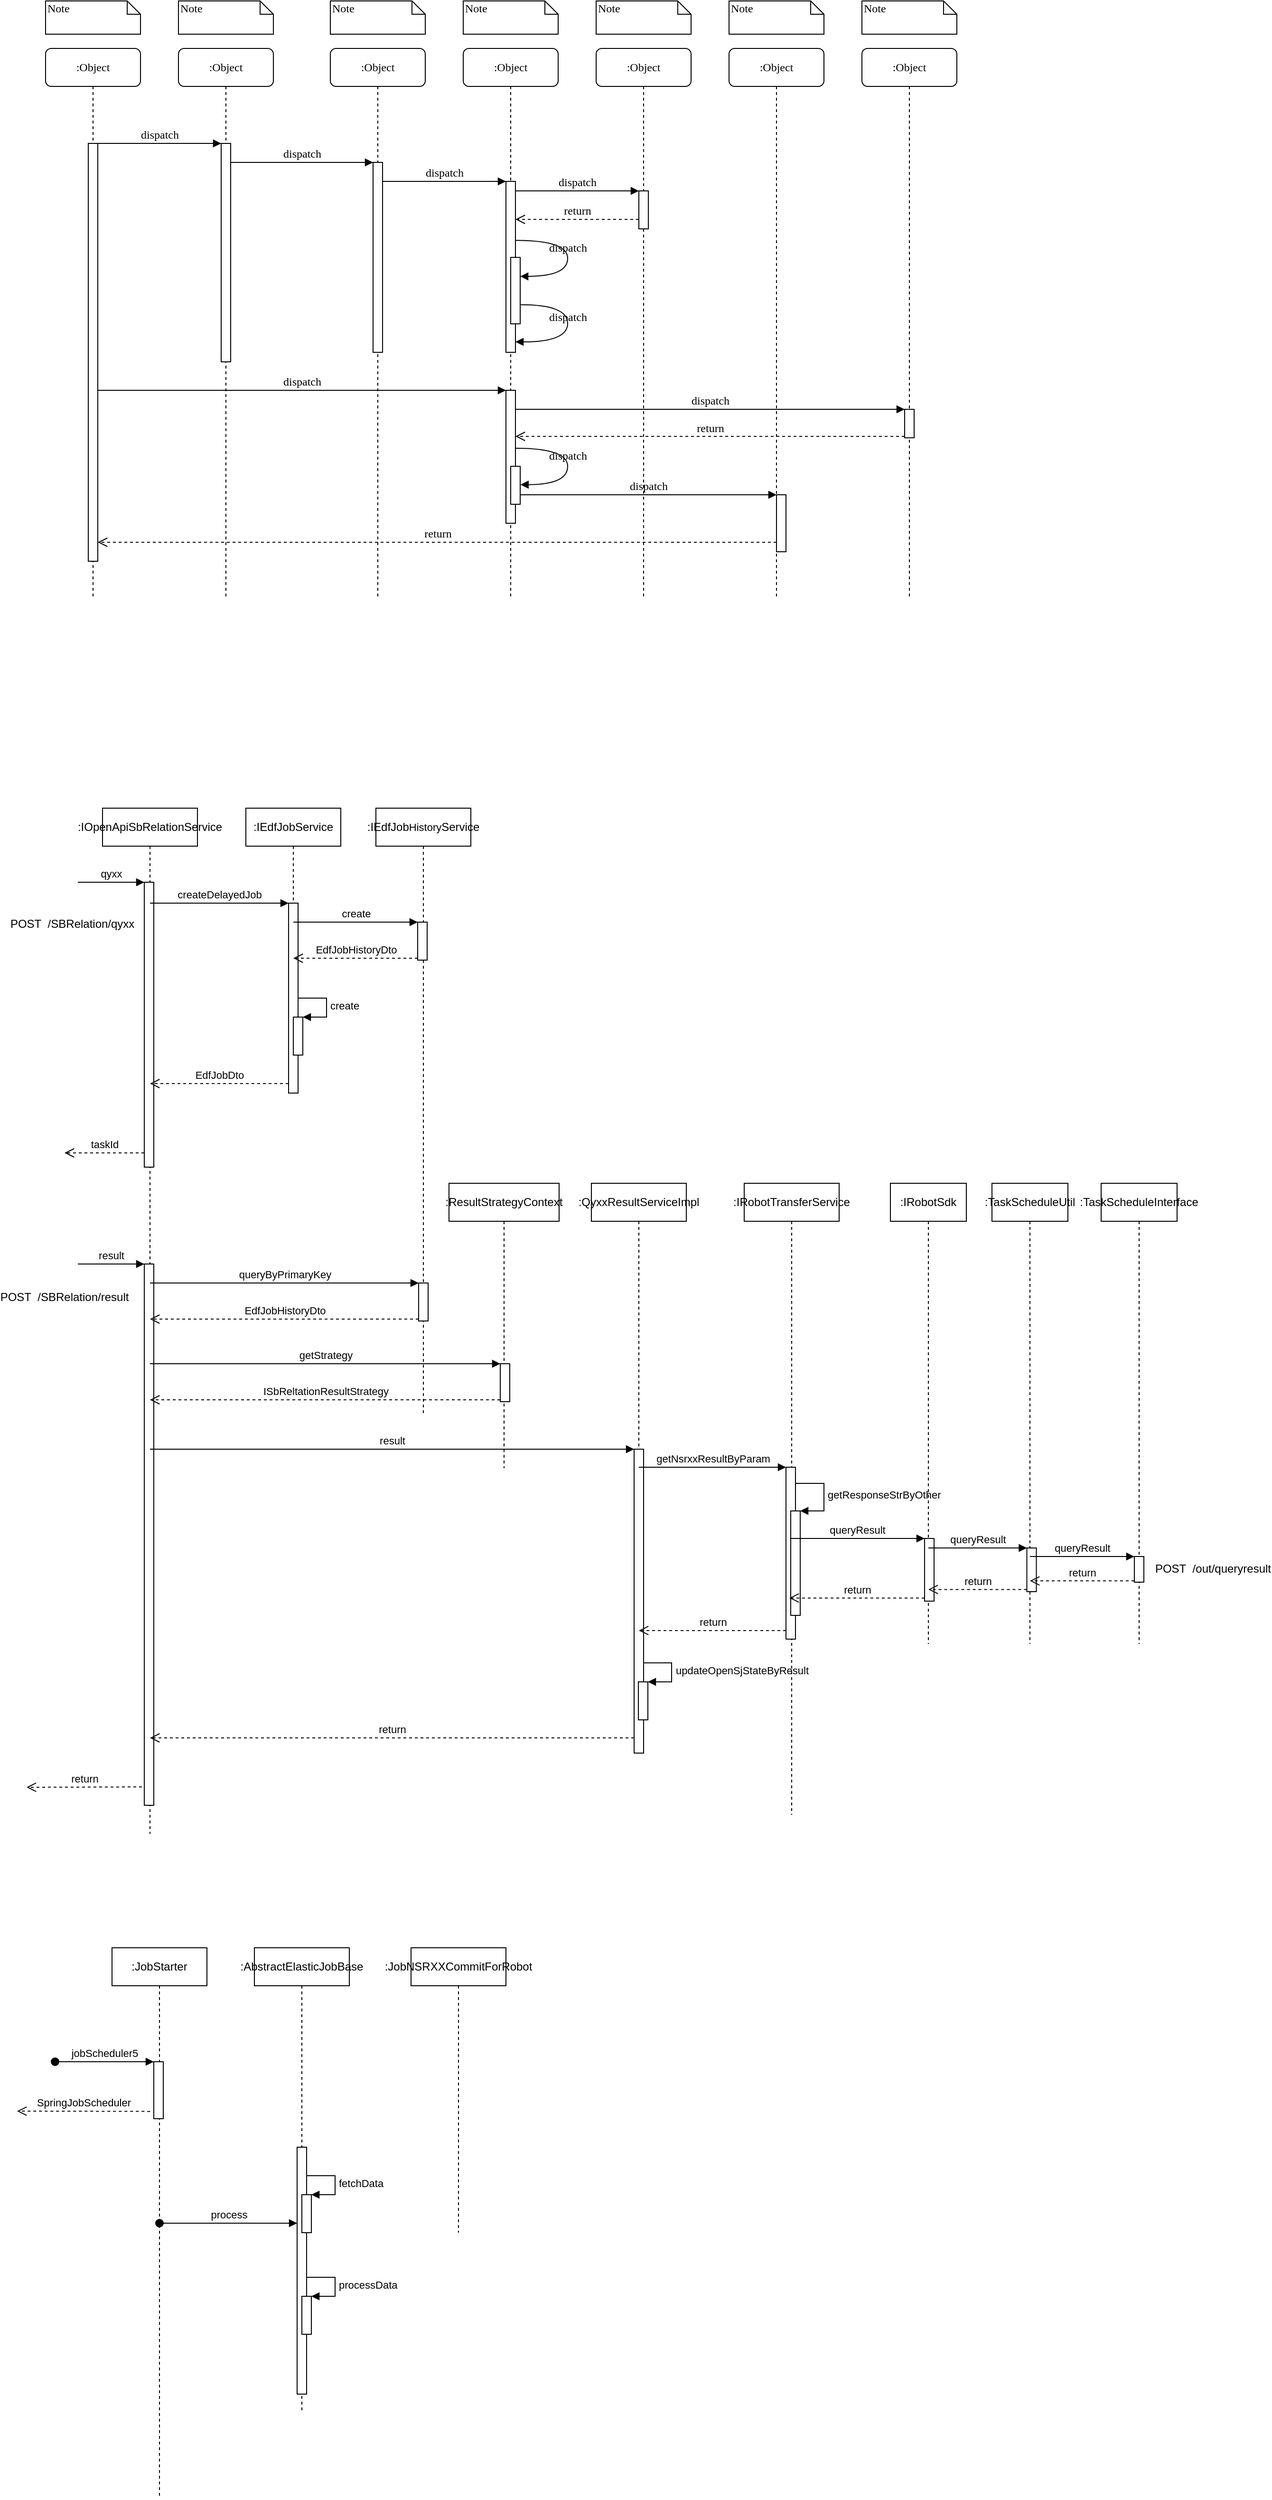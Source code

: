 <mxfile version="17.1.3" type="github">
  <diagram name="Page-1" id="13e1069c-82ec-6db2-03f1-153e76fe0fe0">
    <mxGraphModel dx="847" dy="488" grid="1" gridSize="10" guides="1" tooltips="1" connect="1" arrows="1" fold="1" page="1" pageScale="1" pageWidth="1100" pageHeight="850" background="none" math="0" shadow="0">
      <root>
        <mxCell id="0" />
        <mxCell id="1" parent="0" />
        <mxCell id="7baba1c4bc27f4b0-2" value=":Object" style="shape=umlLifeline;perimeter=lifelinePerimeter;whiteSpace=wrap;html=1;container=1;collapsible=0;recursiveResize=0;outlineConnect=0;rounded=1;shadow=0;comic=0;labelBackgroundColor=none;strokeWidth=1;fontFamily=Verdana;fontSize=12;align=center;" parent="1" vertex="1">
          <mxGeometry x="240" y="80" width="100" height="580" as="geometry" />
        </mxCell>
        <mxCell id="7baba1c4bc27f4b0-10" value="" style="html=1;points=[];perimeter=orthogonalPerimeter;rounded=0;shadow=0;comic=0;labelBackgroundColor=none;strokeWidth=1;fontFamily=Verdana;fontSize=12;align=center;" parent="7baba1c4bc27f4b0-2" vertex="1">
          <mxGeometry x="45" y="100" width="10" height="230" as="geometry" />
        </mxCell>
        <mxCell id="7baba1c4bc27f4b0-3" value=":Object" style="shape=umlLifeline;perimeter=lifelinePerimeter;whiteSpace=wrap;html=1;container=1;collapsible=0;recursiveResize=0;outlineConnect=0;rounded=1;shadow=0;comic=0;labelBackgroundColor=none;strokeWidth=1;fontFamily=Verdana;fontSize=12;align=center;" parent="1" vertex="1">
          <mxGeometry x="400" y="80" width="100" height="580" as="geometry" />
        </mxCell>
        <mxCell id="7baba1c4bc27f4b0-13" value="" style="html=1;points=[];perimeter=orthogonalPerimeter;rounded=0;shadow=0;comic=0;labelBackgroundColor=none;strokeWidth=1;fontFamily=Verdana;fontSize=12;align=center;" parent="7baba1c4bc27f4b0-3" vertex="1">
          <mxGeometry x="45" y="120" width="10" height="200" as="geometry" />
        </mxCell>
        <mxCell id="7baba1c4bc27f4b0-4" value=":Object" style="shape=umlLifeline;perimeter=lifelinePerimeter;whiteSpace=wrap;html=1;container=1;collapsible=0;recursiveResize=0;outlineConnect=0;rounded=1;shadow=0;comic=0;labelBackgroundColor=none;strokeWidth=1;fontFamily=Verdana;fontSize=12;align=center;" parent="1" vertex="1">
          <mxGeometry x="540" y="80" width="100" height="580" as="geometry" />
        </mxCell>
        <mxCell id="7baba1c4bc27f4b0-5" value=":Object" style="shape=umlLifeline;perimeter=lifelinePerimeter;whiteSpace=wrap;html=1;container=1;collapsible=0;recursiveResize=0;outlineConnect=0;rounded=1;shadow=0;comic=0;labelBackgroundColor=none;strokeWidth=1;fontFamily=Verdana;fontSize=12;align=center;" parent="1" vertex="1">
          <mxGeometry x="680" y="80" width="100" height="580" as="geometry" />
        </mxCell>
        <mxCell id="7baba1c4bc27f4b0-6" value=":Object" style="shape=umlLifeline;perimeter=lifelinePerimeter;whiteSpace=wrap;html=1;container=1;collapsible=0;recursiveResize=0;outlineConnect=0;rounded=1;shadow=0;comic=0;labelBackgroundColor=none;strokeWidth=1;fontFamily=Verdana;fontSize=12;align=center;" parent="1" vertex="1">
          <mxGeometry x="820" y="80" width="100" height="580" as="geometry" />
        </mxCell>
        <mxCell id="7baba1c4bc27f4b0-7" value=":Object" style="shape=umlLifeline;perimeter=lifelinePerimeter;whiteSpace=wrap;html=1;container=1;collapsible=0;recursiveResize=0;outlineConnect=0;rounded=1;shadow=0;comic=0;labelBackgroundColor=none;strokeWidth=1;fontFamily=Verdana;fontSize=12;align=center;" parent="1" vertex="1">
          <mxGeometry x="960" y="80" width="100" height="580" as="geometry" />
        </mxCell>
        <mxCell id="7baba1c4bc27f4b0-8" value=":Object" style="shape=umlLifeline;perimeter=lifelinePerimeter;whiteSpace=wrap;html=1;container=1;collapsible=0;recursiveResize=0;outlineConnect=0;rounded=1;shadow=0;comic=0;labelBackgroundColor=none;strokeWidth=1;fontFamily=Verdana;fontSize=12;align=center;" parent="1" vertex="1">
          <mxGeometry x="100" y="80" width="100" height="580" as="geometry" />
        </mxCell>
        <mxCell id="7baba1c4bc27f4b0-9" value="" style="html=1;points=[];perimeter=orthogonalPerimeter;rounded=0;shadow=0;comic=0;labelBackgroundColor=none;strokeWidth=1;fontFamily=Verdana;fontSize=12;align=center;" parent="7baba1c4bc27f4b0-8" vertex="1">
          <mxGeometry x="45" y="100" width="10" height="440" as="geometry" />
        </mxCell>
        <mxCell id="7baba1c4bc27f4b0-16" value="" style="html=1;points=[];perimeter=orthogonalPerimeter;rounded=0;shadow=0;comic=0;labelBackgroundColor=none;strokeWidth=1;fontFamily=Verdana;fontSize=12;align=center;" parent="1" vertex="1">
          <mxGeometry x="585" y="220" width="10" height="180" as="geometry" />
        </mxCell>
        <mxCell id="7baba1c4bc27f4b0-17" value="dispatch" style="html=1;verticalAlign=bottom;endArrow=block;labelBackgroundColor=none;fontFamily=Verdana;fontSize=12;edgeStyle=elbowEdgeStyle;elbow=vertical;" parent="1" source="7baba1c4bc27f4b0-13" target="7baba1c4bc27f4b0-16" edge="1">
          <mxGeometry relative="1" as="geometry">
            <mxPoint x="510" y="220" as="sourcePoint" />
            <Array as="points">
              <mxPoint x="460" y="220" />
            </Array>
          </mxGeometry>
        </mxCell>
        <mxCell id="7baba1c4bc27f4b0-19" value="" style="html=1;points=[];perimeter=orthogonalPerimeter;rounded=0;shadow=0;comic=0;labelBackgroundColor=none;strokeWidth=1;fontFamily=Verdana;fontSize=12;align=center;" parent="1" vertex="1">
          <mxGeometry x="725" y="230" width="10" height="40" as="geometry" />
        </mxCell>
        <mxCell id="7baba1c4bc27f4b0-20" value="dispatch" style="html=1;verticalAlign=bottom;endArrow=block;entryX=0;entryY=0;labelBackgroundColor=none;fontFamily=Verdana;fontSize=12;edgeStyle=elbowEdgeStyle;elbow=vertical;" parent="1" source="7baba1c4bc27f4b0-16" target="7baba1c4bc27f4b0-19" edge="1">
          <mxGeometry relative="1" as="geometry">
            <mxPoint x="650" y="230" as="sourcePoint" />
          </mxGeometry>
        </mxCell>
        <mxCell id="7baba1c4bc27f4b0-21" value="return" style="html=1;verticalAlign=bottom;endArrow=open;dashed=1;endSize=8;labelBackgroundColor=none;fontFamily=Verdana;fontSize=12;edgeStyle=elbowEdgeStyle;elbow=vertical;" parent="1" source="7baba1c4bc27f4b0-19" target="7baba1c4bc27f4b0-16" edge="1">
          <mxGeometry relative="1" as="geometry">
            <mxPoint x="650" y="306" as="targetPoint" />
            <Array as="points">
              <mxPoint x="670" y="260" />
              <mxPoint x="700" y="260" />
            </Array>
          </mxGeometry>
        </mxCell>
        <mxCell id="7baba1c4bc27f4b0-22" value="" style="html=1;points=[];perimeter=orthogonalPerimeter;rounded=0;shadow=0;comic=0;labelBackgroundColor=none;strokeWidth=1;fontFamily=Verdana;fontSize=12;align=center;" parent="1" vertex="1">
          <mxGeometry x="585" y="440" width="10" height="140" as="geometry" />
        </mxCell>
        <mxCell id="7baba1c4bc27f4b0-23" value="dispatch" style="html=1;verticalAlign=bottom;endArrow=block;entryX=0;entryY=0;labelBackgroundColor=none;fontFamily=Verdana;fontSize=12;" parent="1" source="7baba1c4bc27f4b0-9" target="7baba1c4bc27f4b0-22" edge="1">
          <mxGeometry relative="1" as="geometry">
            <mxPoint x="510" y="420" as="sourcePoint" />
          </mxGeometry>
        </mxCell>
        <mxCell id="7baba1c4bc27f4b0-25" value="" style="html=1;points=[];perimeter=orthogonalPerimeter;rounded=0;shadow=0;comic=0;labelBackgroundColor=none;strokeColor=#000000;strokeWidth=1;fillColor=#FFFFFF;fontFamily=Verdana;fontSize=12;fontColor=#000000;align=center;" parent="1" vertex="1">
          <mxGeometry x="1005" y="460" width="10" height="30" as="geometry" />
        </mxCell>
        <mxCell id="7baba1c4bc27f4b0-26" value="dispatch" style="html=1;verticalAlign=bottom;endArrow=block;entryX=0;entryY=0;labelBackgroundColor=none;fontFamily=Verdana;fontSize=12;" parent="1" source="7baba1c4bc27f4b0-22" target="7baba1c4bc27f4b0-25" edge="1">
          <mxGeometry relative="1" as="geometry">
            <mxPoint x="930" y="340" as="sourcePoint" />
          </mxGeometry>
        </mxCell>
        <mxCell id="7baba1c4bc27f4b0-27" value="return" style="html=1;verticalAlign=bottom;endArrow=open;dashed=1;endSize=8;exitX=0;exitY=0.95;labelBackgroundColor=none;fontFamily=Verdana;fontSize=12;" parent="1" source="7baba1c4bc27f4b0-25" target="7baba1c4bc27f4b0-22" edge="1">
          <mxGeometry relative="1" as="geometry">
            <mxPoint x="930" y="416" as="targetPoint" />
          </mxGeometry>
        </mxCell>
        <mxCell id="7baba1c4bc27f4b0-28" value="" style="html=1;points=[];perimeter=orthogonalPerimeter;rounded=0;shadow=0;comic=0;labelBackgroundColor=none;strokeWidth=1;fontFamily=Verdana;fontSize=12;align=center;" parent="1" vertex="1">
          <mxGeometry x="870" y="550" width="10" height="60" as="geometry" />
        </mxCell>
        <mxCell id="7baba1c4bc27f4b0-29" value="dispatch" style="html=1;verticalAlign=bottom;endArrow=block;entryX=0;entryY=0;labelBackgroundColor=none;fontFamily=Verdana;fontSize=12;edgeStyle=elbowEdgeStyle;elbow=vertical;" parent="1" source="7baba1c4bc27f4b0-37" target="7baba1c4bc27f4b0-28" edge="1">
          <mxGeometry relative="1" as="geometry">
            <mxPoint x="800" y="550" as="sourcePoint" />
          </mxGeometry>
        </mxCell>
        <mxCell id="7baba1c4bc27f4b0-30" value="return" style="html=1;verticalAlign=bottom;endArrow=open;dashed=1;endSize=8;labelBackgroundColor=none;fontFamily=Verdana;fontSize=12;edgeStyle=elbowEdgeStyle;elbow=vertical;" parent="1" source="7baba1c4bc27f4b0-28" target="7baba1c4bc27f4b0-9" edge="1">
          <mxGeometry relative="1" as="geometry">
            <mxPoint x="800" y="626" as="targetPoint" />
            <Array as="points">
              <mxPoint x="570" y="600" />
            </Array>
          </mxGeometry>
        </mxCell>
        <mxCell id="7baba1c4bc27f4b0-11" value="dispatch" style="html=1;verticalAlign=bottom;endArrow=block;entryX=0;entryY=0;labelBackgroundColor=none;fontFamily=Verdana;fontSize=12;edgeStyle=elbowEdgeStyle;elbow=vertical;" parent="1" source="7baba1c4bc27f4b0-9" target="7baba1c4bc27f4b0-10" edge="1">
          <mxGeometry relative="1" as="geometry">
            <mxPoint x="220" y="190" as="sourcePoint" />
          </mxGeometry>
        </mxCell>
        <mxCell id="7baba1c4bc27f4b0-14" value="dispatch" style="html=1;verticalAlign=bottom;endArrow=block;entryX=0;entryY=0;labelBackgroundColor=none;fontFamily=Verdana;fontSize=12;edgeStyle=elbowEdgeStyle;elbow=vertical;" parent="1" source="7baba1c4bc27f4b0-10" target="7baba1c4bc27f4b0-13" edge="1">
          <mxGeometry relative="1" as="geometry">
            <mxPoint x="370" y="200" as="sourcePoint" />
          </mxGeometry>
        </mxCell>
        <mxCell id="7baba1c4bc27f4b0-34" value="" style="html=1;points=[];perimeter=orthogonalPerimeter;rounded=0;shadow=0;comic=0;labelBackgroundColor=none;strokeWidth=1;fontFamily=Verdana;fontSize=12;align=center;" parent="1" vertex="1">
          <mxGeometry x="590" y="300" width="10" height="70" as="geometry" />
        </mxCell>
        <mxCell id="7baba1c4bc27f4b0-35" value="dispatch" style="html=1;verticalAlign=bottom;endArrow=block;labelBackgroundColor=none;fontFamily=Verdana;fontSize=12;elbow=vertical;edgeStyle=orthogonalEdgeStyle;curved=1;entryX=1;entryY=0.286;entryPerimeter=0;exitX=1.038;exitY=0.345;exitPerimeter=0;" parent="1" source="7baba1c4bc27f4b0-16" target="7baba1c4bc27f4b0-34" edge="1">
          <mxGeometry relative="1" as="geometry">
            <mxPoint x="465" y="230" as="sourcePoint" />
            <mxPoint x="595" y="230" as="targetPoint" />
            <Array as="points">
              <mxPoint x="650" y="282" />
              <mxPoint x="650" y="320" />
            </Array>
          </mxGeometry>
        </mxCell>
        <mxCell id="7baba1c4bc27f4b0-36" value="dispatch" style="html=1;verticalAlign=bottom;endArrow=block;labelBackgroundColor=none;fontFamily=Verdana;fontSize=12;elbow=vertical;edgeStyle=orthogonalEdgeStyle;curved=1;exitX=1.066;exitY=0.713;exitPerimeter=0;" parent="1" source="7baba1c4bc27f4b0-34" edge="1">
          <mxGeometry relative="1" as="geometry">
            <mxPoint x="610.333" y="350" as="sourcePoint" />
            <mxPoint x="595" y="389" as="targetPoint" />
            <Array as="points">
              <mxPoint x="650" y="350" />
              <mxPoint x="650" y="389" />
            </Array>
          </mxGeometry>
        </mxCell>
        <mxCell id="7baba1c4bc27f4b0-37" value="" style="html=1;points=[];perimeter=orthogonalPerimeter;rounded=0;shadow=0;comic=0;labelBackgroundColor=none;strokeWidth=1;fontFamily=Verdana;fontSize=12;align=center;" parent="1" vertex="1">
          <mxGeometry x="590" y="520" width="10" height="40" as="geometry" />
        </mxCell>
        <mxCell id="7baba1c4bc27f4b0-39" value="dispatch" style="html=1;verticalAlign=bottom;endArrow=block;labelBackgroundColor=none;fontFamily=Verdana;fontSize=12;elbow=vertical;edgeStyle=orthogonalEdgeStyle;curved=1;entryX=1;entryY=0.286;entryPerimeter=0;exitX=1.038;exitY=0.345;exitPerimeter=0;" parent="1" edge="1">
          <mxGeometry relative="1" as="geometry">
            <mxPoint x="595.333" y="501" as="sourcePoint" />
            <mxPoint x="600.333" y="539.333" as="targetPoint" />
            <Array as="points">
              <mxPoint x="650" y="501" />
              <mxPoint x="650" y="539" />
            </Array>
          </mxGeometry>
        </mxCell>
        <mxCell id="7baba1c4bc27f4b0-40" value="Note" style="shape=note;whiteSpace=wrap;html=1;size=14;verticalAlign=top;align=left;spacingTop=-6;rounded=0;shadow=0;comic=0;labelBackgroundColor=none;strokeWidth=1;fontFamily=Verdana;fontSize=12" parent="1" vertex="1">
          <mxGeometry x="100" y="30" width="100" height="35" as="geometry" />
        </mxCell>
        <mxCell id="7baba1c4bc27f4b0-41" value="Note" style="shape=note;whiteSpace=wrap;html=1;size=14;verticalAlign=top;align=left;spacingTop=-6;rounded=0;shadow=0;comic=0;labelBackgroundColor=none;strokeWidth=1;fontFamily=Verdana;fontSize=12" parent="1" vertex="1">
          <mxGeometry x="240" y="30" width="100" height="35" as="geometry" />
        </mxCell>
        <mxCell id="7baba1c4bc27f4b0-42" value="Note" style="shape=note;whiteSpace=wrap;html=1;size=14;verticalAlign=top;align=left;spacingTop=-6;rounded=0;shadow=0;comic=0;labelBackgroundColor=none;strokeWidth=1;fontFamily=Verdana;fontSize=12" parent="1" vertex="1">
          <mxGeometry x="400" y="30" width="100" height="35" as="geometry" />
        </mxCell>
        <mxCell id="7baba1c4bc27f4b0-43" value="Note" style="shape=note;whiteSpace=wrap;html=1;size=14;verticalAlign=top;align=left;spacingTop=-6;rounded=0;shadow=0;comic=0;labelBackgroundColor=none;strokeWidth=1;fontFamily=Verdana;fontSize=12" parent="1" vertex="1">
          <mxGeometry x="540" y="30" width="100" height="35" as="geometry" />
        </mxCell>
        <mxCell id="7baba1c4bc27f4b0-44" value="Note" style="shape=note;whiteSpace=wrap;html=1;size=14;verticalAlign=top;align=left;spacingTop=-6;rounded=0;shadow=0;comic=0;labelBackgroundColor=none;strokeWidth=1;fontFamily=Verdana;fontSize=12" parent="1" vertex="1">
          <mxGeometry x="680" y="30" width="100" height="35" as="geometry" />
        </mxCell>
        <mxCell id="7baba1c4bc27f4b0-45" value="Note" style="shape=note;whiteSpace=wrap;html=1;size=14;verticalAlign=top;align=left;spacingTop=-6;rounded=0;shadow=0;comic=0;labelBackgroundColor=none;strokeWidth=1;fontFamily=Verdana;fontSize=12" parent="1" vertex="1">
          <mxGeometry x="820" y="30" width="100" height="35" as="geometry" />
        </mxCell>
        <mxCell id="7baba1c4bc27f4b0-46" value="Note" style="shape=note;whiteSpace=wrap;html=1;size=14;verticalAlign=top;align=left;spacingTop=-6;rounded=0;shadow=0;comic=0;labelBackgroundColor=none;strokeWidth=1;fontFamily=Verdana;fontSize=12" parent="1" vertex="1">
          <mxGeometry x="960" y="30" width="100" height="35" as="geometry" />
        </mxCell>
        <mxCell id="DIR0Ms290Oy7EGT7Wssu-2" value=":IOpenApiSbRelationService" style="shape=umlLifeline;perimeter=lifelinePerimeter;whiteSpace=wrap;html=1;container=1;collapsible=0;recursiveResize=0;outlineConnect=0;" vertex="1" parent="1">
          <mxGeometry x="160" y="880" width="100" height="1080" as="geometry" />
        </mxCell>
        <mxCell id="DIR0Ms290Oy7EGT7Wssu-3" value="" style="html=1;points=[];perimeter=orthogonalPerimeter;" vertex="1" parent="DIR0Ms290Oy7EGT7Wssu-2">
          <mxGeometry x="44" y="78" width="10" height="300" as="geometry" />
        </mxCell>
        <mxCell id="DIR0Ms290Oy7EGT7Wssu-4" value="qyxx" style="html=1;verticalAlign=bottom;endArrow=block;entryX=0;entryY=0;rounded=0;" edge="1" target="DIR0Ms290Oy7EGT7Wssu-3" parent="DIR0Ms290Oy7EGT7Wssu-2">
          <mxGeometry relative="1" as="geometry">
            <mxPoint x="-26" y="78" as="sourcePoint" />
          </mxGeometry>
        </mxCell>
        <mxCell id="DIR0Ms290Oy7EGT7Wssu-5" value="taskId" style="html=1;verticalAlign=bottom;endArrow=open;dashed=1;endSize=8;exitX=0;exitY=0.95;rounded=0;" edge="1" source="DIR0Ms290Oy7EGT7Wssu-3" parent="DIR0Ms290Oy7EGT7Wssu-2">
          <mxGeometry relative="1" as="geometry">
            <mxPoint x="-40" y="363" as="targetPoint" />
          </mxGeometry>
        </mxCell>
        <mxCell id="DIR0Ms290Oy7EGT7Wssu-22" value="" style="html=1;points=[];perimeter=orthogonalPerimeter;" vertex="1" parent="DIR0Ms290Oy7EGT7Wssu-2">
          <mxGeometry x="44" y="480" width="10" height="570" as="geometry" />
        </mxCell>
        <mxCell id="DIR0Ms290Oy7EGT7Wssu-23" value="result" style="html=1;verticalAlign=bottom;endArrow=block;entryX=0;entryY=0;rounded=0;" edge="1" target="DIR0Ms290Oy7EGT7Wssu-22" parent="DIR0Ms290Oy7EGT7Wssu-2">
          <mxGeometry relative="1" as="geometry">
            <mxPoint x="-26" y="480" as="sourcePoint" />
          </mxGeometry>
        </mxCell>
        <mxCell id="DIR0Ms290Oy7EGT7Wssu-24" value="return" style="html=1;verticalAlign=bottom;endArrow=open;dashed=1;endSize=8;exitX=-0.253;exitY=0.966;rounded=0;exitDx=0;exitDy=0;exitPerimeter=0;" edge="1" source="DIR0Ms290Oy7EGT7Wssu-22" parent="DIR0Ms290Oy7EGT7Wssu-2">
          <mxGeometry relative="1" as="geometry">
            <mxPoint x="-80" y="1031" as="targetPoint" />
            <mxPoint x="44" y="557.0" as="sourcePoint" />
          </mxGeometry>
        </mxCell>
        <mxCell id="DIR0Ms290Oy7EGT7Wssu-6" value=":IEdfJobService" style="shape=umlLifeline;perimeter=lifelinePerimeter;whiteSpace=wrap;html=1;container=1;collapsible=0;recursiveResize=0;outlineConnect=0;" vertex="1" parent="1">
          <mxGeometry x="311" y="880" width="100" height="300" as="geometry" />
        </mxCell>
        <mxCell id="DIR0Ms290Oy7EGT7Wssu-7" value="" style="html=1;points=[];perimeter=orthogonalPerimeter;" vertex="1" parent="DIR0Ms290Oy7EGT7Wssu-6">
          <mxGeometry x="45" y="100" width="10" height="200" as="geometry" />
        </mxCell>
        <mxCell id="DIR0Ms290Oy7EGT7Wssu-19" value="" style="html=1;points=[];perimeter=orthogonalPerimeter;" vertex="1" parent="DIR0Ms290Oy7EGT7Wssu-6">
          <mxGeometry x="50" y="220" width="10" height="40" as="geometry" />
        </mxCell>
        <mxCell id="DIR0Ms290Oy7EGT7Wssu-20" value="&lt;span style=&quot;text-align: center&quot;&gt;create&lt;/span&gt;" style="edgeStyle=orthogonalEdgeStyle;html=1;align=left;spacingLeft=2;endArrow=block;rounded=0;entryX=1;entryY=0;" edge="1" target="DIR0Ms290Oy7EGT7Wssu-19" parent="DIR0Ms290Oy7EGT7Wssu-6">
          <mxGeometry relative="1" as="geometry">
            <mxPoint x="55" y="200" as="sourcePoint" />
            <Array as="points">
              <mxPoint x="85" y="200" />
            </Array>
          </mxGeometry>
        </mxCell>
        <mxCell id="DIR0Ms290Oy7EGT7Wssu-8" value="createDelayedJob" style="html=1;verticalAlign=bottom;endArrow=block;entryX=0;entryY=0;rounded=0;" edge="1" target="DIR0Ms290Oy7EGT7Wssu-7" parent="1" source="DIR0Ms290Oy7EGT7Wssu-2">
          <mxGeometry relative="1" as="geometry">
            <mxPoint x="260" y="980" as="sourcePoint" />
          </mxGeometry>
        </mxCell>
        <mxCell id="DIR0Ms290Oy7EGT7Wssu-9" value="EdfJobDto" style="html=1;verticalAlign=bottom;endArrow=open;dashed=1;endSize=8;exitX=0;exitY=0.95;rounded=0;" edge="1" source="DIR0Ms290Oy7EGT7Wssu-7" parent="1" target="DIR0Ms290Oy7EGT7Wssu-2">
          <mxGeometry relative="1" as="geometry">
            <mxPoint x="355" y="1056" as="targetPoint" />
          </mxGeometry>
        </mxCell>
        <mxCell id="DIR0Ms290Oy7EGT7Wssu-10" value=":IEdfJob&lt;span style=&quot;font-size: 11px ; background-color: rgb(255 , 255 , 255)&quot;&gt;History&lt;/span&gt;Service" style="shape=umlLifeline;perimeter=lifelinePerimeter;whiteSpace=wrap;html=1;container=1;collapsible=0;recursiveResize=0;outlineConnect=0;" vertex="1" parent="1">
          <mxGeometry x="448" y="880" width="100" height="640" as="geometry" />
        </mxCell>
        <mxCell id="DIR0Ms290Oy7EGT7Wssu-14" value="" style="html=1;points=[];perimeter=orthogonalPerimeter;" vertex="1" parent="DIR0Ms290Oy7EGT7Wssu-10">
          <mxGeometry x="44" y="120" width="10" height="40" as="geometry" />
        </mxCell>
        <mxCell id="DIR0Ms290Oy7EGT7Wssu-25" value="" style="html=1;points=[];perimeter=orthogonalPerimeter;" vertex="1" parent="DIR0Ms290Oy7EGT7Wssu-10">
          <mxGeometry x="45" y="500" width="10" height="40" as="geometry" />
        </mxCell>
        <mxCell id="DIR0Ms290Oy7EGT7Wssu-15" value="create" style="html=1;verticalAlign=bottom;endArrow=block;entryX=0;entryY=0;rounded=0;" edge="1" target="DIR0Ms290Oy7EGT7Wssu-14" parent="1" source="DIR0Ms290Oy7EGT7Wssu-6">
          <mxGeometry relative="1" as="geometry">
            <mxPoint x="479" y="1000" as="sourcePoint" />
          </mxGeometry>
        </mxCell>
        <mxCell id="DIR0Ms290Oy7EGT7Wssu-16" value="EdfJobHistoryDto" style="html=1;verticalAlign=bottom;endArrow=open;dashed=1;endSize=8;exitX=0;exitY=0.95;rounded=0;" edge="1" source="DIR0Ms290Oy7EGT7Wssu-14" parent="1" target="DIR0Ms290Oy7EGT7Wssu-6">
          <mxGeometry relative="1" as="geometry">
            <mxPoint x="479" y="1076" as="targetPoint" />
          </mxGeometry>
        </mxCell>
        <mxCell id="DIR0Ms290Oy7EGT7Wssu-21" value="POST&amp;nbsp;&amp;nbsp;/SBRelation/qyxx&amp;nbsp;" style="text;html=1;strokeColor=none;fillColor=none;align=center;verticalAlign=middle;whiteSpace=wrap;rounded=0;" vertex="1" parent="1">
          <mxGeometry x="100" y="987" width="60" height="30" as="geometry" />
        </mxCell>
        <mxCell id="DIR0Ms290Oy7EGT7Wssu-26" value="queryByPrimaryKey" style="html=1;verticalAlign=bottom;endArrow=block;entryX=0;entryY=0;rounded=0;" edge="1" target="DIR0Ms290Oy7EGT7Wssu-25" parent="1" source="DIR0Ms290Oy7EGT7Wssu-2">
          <mxGeometry relative="1" as="geometry">
            <mxPoint x="527" y="1380" as="sourcePoint" />
          </mxGeometry>
        </mxCell>
        <mxCell id="DIR0Ms290Oy7EGT7Wssu-27" value="EdfJobHistoryDto" style="html=1;verticalAlign=bottom;endArrow=open;dashed=1;endSize=8;exitX=0;exitY=0.95;rounded=0;" edge="1" source="DIR0Ms290Oy7EGT7Wssu-25" parent="1" target="DIR0Ms290Oy7EGT7Wssu-2">
          <mxGeometry relative="1" as="geometry">
            <mxPoint x="527" y="1456" as="targetPoint" />
          </mxGeometry>
        </mxCell>
        <mxCell id="DIR0Ms290Oy7EGT7Wssu-28" value=":ResultStrategyContext" style="shape=umlLifeline;perimeter=lifelinePerimeter;whiteSpace=wrap;html=1;container=1;collapsible=0;recursiveResize=0;outlineConnect=0;" vertex="1" parent="1">
          <mxGeometry x="525" y="1275" width="116" height="300" as="geometry" />
        </mxCell>
        <mxCell id="DIR0Ms290Oy7EGT7Wssu-29" value="" style="html=1;points=[];perimeter=orthogonalPerimeter;" vertex="1" parent="DIR0Ms290Oy7EGT7Wssu-28">
          <mxGeometry x="54" y="190" width="10" height="40" as="geometry" />
        </mxCell>
        <mxCell id="DIR0Ms290Oy7EGT7Wssu-30" value="getStrategy" style="html=1;verticalAlign=bottom;endArrow=block;entryX=0;entryY=0;rounded=0;" edge="1" target="DIR0Ms290Oy7EGT7Wssu-29" parent="1" source="DIR0Ms290Oy7EGT7Wssu-2">
          <mxGeometry relative="1" as="geometry">
            <mxPoint x="690" y="1450" as="sourcePoint" />
          </mxGeometry>
        </mxCell>
        <mxCell id="DIR0Ms290Oy7EGT7Wssu-31" value="ISbReltationResultStrategy" style="html=1;verticalAlign=bottom;endArrow=open;dashed=1;endSize=8;exitX=0;exitY=0.95;rounded=0;" edge="1" source="DIR0Ms290Oy7EGT7Wssu-29" parent="1" target="DIR0Ms290Oy7EGT7Wssu-2">
          <mxGeometry relative="1" as="geometry">
            <mxPoint x="690" y="1526" as="targetPoint" />
          </mxGeometry>
        </mxCell>
        <mxCell id="DIR0Ms290Oy7EGT7Wssu-32" value=":QyxxResultServiceImpl" style="shape=umlLifeline;perimeter=lifelinePerimeter;whiteSpace=wrap;html=1;container=1;collapsible=0;recursiveResize=0;outlineConnect=0;" vertex="1" parent="1">
          <mxGeometry x="675" y="1275" width="100" height="600" as="geometry" />
        </mxCell>
        <mxCell id="DIR0Ms290Oy7EGT7Wssu-34" value="" style="html=1;points=[];perimeter=orthogonalPerimeter;" vertex="1" parent="DIR0Ms290Oy7EGT7Wssu-32">
          <mxGeometry x="45" y="280" width="10" height="320" as="geometry" />
        </mxCell>
        <mxCell id="DIR0Ms290Oy7EGT7Wssu-62" value="" style="html=1;points=[];perimeter=orthogonalPerimeter;" vertex="1" parent="DIR0Ms290Oy7EGT7Wssu-32">
          <mxGeometry x="49.5" y="525" width="10" height="40" as="geometry" />
        </mxCell>
        <mxCell id="DIR0Ms290Oy7EGT7Wssu-63" value="updateOpenSjStateByResult" style="edgeStyle=orthogonalEdgeStyle;html=1;align=left;spacingLeft=2;endArrow=block;rounded=0;entryX=1;entryY=0;" edge="1" target="DIR0Ms290Oy7EGT7Wssu-62" parent="DIR0Ms290Oy7EGT7Wssu-32">
          <mxGeometry relative="1" as="geometry">
            <mxPoint x="54.5" y="505" as="sourcePoint" />
            <Array as="points">
              <mxPoint x="84.5" y="505" />
            </Array>
          </mxGeometry>
        </mxCell>
        <mxCell id="DIR0Ms290Oy7EGT7Wssu-35" value="result" style="html=1;verticalAlign=bottom;endArrow=block;entryX=0;entryY=0;rounded=0;" edge="1" target="DIR0Ms290Oy7EGT7Wssu-34" parent="1" source="DIR0Ms290Oy7EGT7Wssu-2">
          <mxGeometry relative="1" as="geometry">
            <mxPoint x="845" y="1540" as="sourcePoint" />
          </mxGeometry>
        </mxCell>
        <mxCell id="DIR0Ms290Oy7EGT7Wssu-36" value="return" style="html=1;verticalAlign=bottom;endArrow=open;dashed=1;endSize=8;exitX=0;exitY=0.95;rounded=0;" edge="1" source="DIR0Ms290Oy7EGT7Wssu-34" parent="1" target="DIR0Ms290Oy7EGT7Wssu-2">
          <mxGeometry relative="1" as="geometry">
            <mxPoint x="845" y="1616" as="targetPoint" />
          </mxGeometry>
        </mxCell>
        <mxCell id="DIR0Ms290Oy7EGT7Wssu-37" value=":IRobotTransferService" style="shape=umlLifeline;perimeter=lifelinePerimeter;whiteSpace=wrap;html=1;container=1;collapsible=0;recursiveResize=0;outlineConnect=0;" vertex="1" parent="1">
          <mxGeometry x="836" y="1275" width="100" height="665" as="geometry" />
        </mxCell>
        <mxCell id="DIR0Ms290Oy7EGT7Wssu-39" value="" style="html=1;points=[];perimeter=orthogonalPerimeter;" vertex="1" parent="DIR0Ms290Oy7EGT7Wssu-37">
          <mxGeometry x="44" y="299" width="10" height="181" as="geometry" />
        </mxCell>
        <mxCell id="DIR0Ms290Oy7EGT7Wssu-40" value="getNsrxxResultByParam" style="html=1;verticalAlign=bottom;endArrow=block;entryX=0;entryY=0;rounded=0;" edge="1" target="DIR0Ms290Oy7EGT7Wssu-39" parent="1" source="DIR0Ms290Oy7EGT7Wssu-32">
          <mxGeometry relative="1" as="geometry">
            <mxPoint x="810" y="1560" as="sourcePoint" />
          </mxGeometry>
        </mxCell>
        <mxCell id="DIR0Ms290Oy7EGT7Wssu-41" value="return" style="html=1;verticalAlign=bottom;endArrow=open;dashed=1;endSize=8;exitX=0;exitY=0.95;rounded=0;" edge="1" source="DIR0Ms290Oy7EGT7Wssu-39" parent="1" target="DIR0Ms290Oy7EGT7Wssu-32">
          <mxGeometry relative="1" as="geometry">
            <mxPoint x="810" y="1636" as="targetPoint" />
          </mxGeometry>
        </mxCell>
        <mxCell id="DIR0Ms290Oy7EGT7Wssu-42" value="" style="html=1;points=[];perimeter=orthogonalPerimeter;" vertex="1" parent="1">
          <mxGeometry x="885" y="1620" width="10" height="110" as="geometry" />
        </mxCell>
        <mxCell id="DIR0Ms290Oy7EGT7Wssu-43" value="getResponseStrByOther" style="edgeStyle=orthogonalEdgeStyle;html=1;align=left;spacingLeft=2;endArrow=block;rounded=0;entryX=1;entryY=0;" edge="1" target="DIR0Ms290Oy7EGT7Wssu-42" parent="1">
          <mxGeometry relative="1" as="geometry">
            <mxPoint x="890" y="1591" as="sourcePoint" />
            <Array as="points">
              <mxPoint x="920" y="1591" />
            </Array>
          </mxGeometry>
        </mxCell>
        <mxCell id="DIR0Ms290Oy7EGT7Wssu-44" value=":IRobotSdk" style="shape=umlLifeline;perimeter=lifelinePerimeter;whiteSpace=wrap;html=1;container=1;collapsible=0;recursiveResize=0;outlineConnect=0;" vertex="1" parent="1">
          <mxGeometry x="990" y="1275" width="80" height="485" as="geometry" />
        </mxCell>
        <mxCell id="DIR0Ms290Oy7EGT7Wssu-46" value="" style="html=1;points=[];perimeter=orthogonalPerimeter;" vertex="1" parent="DIR0Ms290Oy7EGT7Wssu-44">
          <mxGeometry x="36" y="374" width="10" height="66" as="geometry" />
        </mxCell>
        <mxCell id="DIR0Ms290Oy7EGT7Wssu-47" value="queryResult" style="html=1;verticalAlign=bottom;endArrow=block;entryX=0;entryY=0;rounded=0;" edge="1" target="DIR0Ms290Oy7EGT7Wssu-46" parent="1">
          <mxGeometry relative="1" as="geometry">
            <mxPoint x="884.25" y="1649" as="sourcePoint" />
          </mxGeometry>
        </mxCell>
        <mxCell id="DIR0Ms290Oy7EGT7Wssu-48" value="return" style="html=1;verticalAlign=bottom;endArrow=open;dashed=1;endSize=8;exitX=0;exitY=0.95;rounded=0;" edge="1" source="DIR0Ms290Oy7EGT7Wssu-46" parent="1">
          <mxGeometry relative="1" as="geometry">
            <mxPoint x="883.5" y="1711.7" as="targetPoint" />
          </mxGeometry>
        </mxCell>
        <mxCell id="DIR0Ms290Oy7EGT7Wssu-49" value=":TaskScheduleUtil" style="shape=umlLifeline;perimeter=lifelinePerimeter;whiteSpace=wrap;html=1;container=1;collapsible=0;recursiveResize=0;outlineConnect=0;" vertex="1" parent="1">
          <mxGeometry x="1097" y="1275" width="80" height="485" as="geometry" />
        </mxCell>
        <mxCell id="DIR0Ms290Oy7EGT7Wssu-51" value="" style="html=1;points=[];perimeter=orthogonalPerimeter;" vertex="1" parent="DIR0Ms290Oy7EGT7Wssu-49">
          <mxGeometry x="36.75" y="384" width="10" height="46" as="geometry" />
        </mxCell>
        <mxCell id="DIR0Ms290Oy7EGT7Wssu-52" value="queryResult" style="html=1;verticalAlign=bottom;endArrow=block;entryX=0;entryY=0;rounded=0;" edge="1" parent="1" target="DIR0Ms290Oy7EGT7Wssu-51" source="DIR0Ms290Oy7EGT7Wssu-44">
          <mxGeometry relative="1" as="geometry">
            <mxPoint x="1064.25" y="1659" as="sourcePoint" />
          </mxGeometry>
        </mxCell>
        <mxCell id="DIR0Ms290Oy7EGT7Wssu-53" value="return" style="html=1;verticalAlign=bottom;endArrow=open;dashed=1;endSize=8;exitX=0;exitY=0.95;rounded=0;" edge="1" parent="1" source="DIR0Ms290Oy7EGT7Wssu-51" target="DIR0Ms290Oy7EGT7Wssu-44">
          <mxGeometry relative="1" as="geometry">
            <mxPoint x="1064.25" y="1697" as="targetPoint" />
          </mxGeometry>
        </mxCell>
        <mxCell id="DIR0Ms290Oy7EGT7Wssu-54" value=":TaskScheduleInterface" style="shape=umlLifeline;perimeter=lifelinePerimeter;whiteSpace=wrap;html=1;container=1;collapsible=0;recursiveResize=0;outlineConnect=0;" vertex="1" parent="1">
          <mxGeometry x="1212" y="1275" width="80" height="485" as="geometry" />
        </mxCell>
        <mxCell id="DIR0Ms290Oy7EGT7Wssu-57" value="" style="html=1;points=[];perimeter=orthogonalPerimeter;" vertex="1" parent="DIR0Ms290Oy7EGT7Wssu-54">
          <mxGeometry x="35" y="393" width="10" height="27" as="geometry" />
        </mxCell>
        <mxCell id="DIR0Ms290Oy7EGT7Wssu-58" value="queryResult" style="html=1;verticalAlign=bottom;endArrow=block;entryX=0;entryY=0;rounded=0;" edge="1" parent="1" target="DIR0Ms290Oy7EGT7Wssu-57" source="DIR0Ms290Oy7EGT7Wssu-49">
          <mxGeometry relative="1" as="geometry">
            <mxPoint x="1204.25" y="1668" as="sourcePoint" />
          </mxGeometry>
        </mxCell>
        <mxCell id="DIR0Ms290Oy7EGT7Wssu-59" value="return" style="html=1;verticalAlign=bottom;endArrow=open;dashed=1;endSize=8;exitX=0;exitY=0.95;rounded=0;" edge="1" parent="1" source="DIR0Ms290Oy7EGT7Wssu-57" target="DIR0Ms290Oy7EGT7Wssu-49">
          <mxGeometry relative="1" as="geometry">
            <mxPoint x="1204.25" y="1687.95" as="targetPoint" />
          </mxGeometry>
        </mxCell>
        <mxCell id="DIR0Ms290Oy7EGT7Wssu-60" value="POST&amp;nbsp;&amp;nbsp;/SBRelation/result" style="text;html=1;strokeColor=none;fillColor=none;align=center;verticalAlign=middle;whiteSpace=wrap;rounded=0;" vertex="1" parent="1">
          <mxGeometry x="90" y="1380" width="60" height="30" as="geometry" />
        </mxCell>
        <mxCell id="DIR0Ms290Oy7EGT7Wssu-61" value="POST&amp;nbsp;&amp;nbsp;/out/queryresult" style="text;html=1;strokeColor=none;fillColor=none;align=center;verticalAlign=middle;whiteSpace=wrap;rounded=0;" vertex="1" parent="1">
          <mxGeometry x="1300" y="1666" width="60" height="30" as="geometry" />
        </mxCell>
        <mxCell id="DIR0Ms290Oy7EGT7Wssu-64" value=":JobStarter" style="shape=umlLifeline;perimeter=lifelinePerimeter;whiteSpace=wrap;html=1;container=1;collapsible=0;recursiveResize=0;outlineConnect=0;" vertex="1" parent="1">
          <mxGeometry x="170" y="2080" width="100" height="580" as="geometry" />
        </mxCell>
        <mxCell id="DIR0Ms290Oy7EGT7Wssu-68" value="" style="html=1;points=[];perimeter=orthogonalPerimeter;" vertex="1" parent="DIR0Ms290Oy7EGT7Wssu-64">
          <mxGeometry x="44" y="120" width="10" height="60" as="geometry" />
        </mxCell>
        <mxCell id="DIR0Ms290Oy7EGT7Wssu-69" value="jobScheduler5" style="html=1;verticalAlign=bottom;startArrow=oval;endArrow=block;startSize=8;rounded=0;" edge="1" target="DIR0Ms290Oy7EGT7Wssu-68" parent="DIR0Ms290Oy7EGT7Wssu-64">
          <mxGeometry relative="1" as="geometry">
            <mxPoint x="-60" y="120" as="sourcePoint" />
          </mxGeometry>
        </mxCell>
        <mxCell id="DIR0Ms290Oy7EGT7Wssu-65" value=":JobNSRXXCommitForRobot" style="shape=umlLifeline;perimeter=lifelinePerimeter;whiteSpace=wrap;html=1;container=1;collapsible=0;recursiveResize=0;outlineConnect=0;" vertex="1" parent="1">
          <mxGeometry x="485" y="2080" width="100" height="300" as="geometry" />
        </mxCell>
        <mxCell id="DIR0Ms290Oy7EGT7Wssu-70" value="SpringJobScheduler" style="html=1;verticalAlign=bottom;endArrow=open;dashed=1;endSize=8;rounded=0;exitX=-0.387;exitY=0.872;exitDx=0;exitDy=0;exitPerimeter=0;" edge="1" parent="1" source="DIR0Ms290Oy7EGT7Wssu-68">
          <mxGeometry relative="1" as="geometry">
            <mxPoint x="70" y="2252" as="targetPoint" />
            <mxPoint x="210" y="2260" as="sourcePoint" />
          </mxGeometry>
        </mxCell>
        <mxCell id="DIR0Ms290Oy7EGT7Wssu-72" value=":AbstractElasticJobBase" style="shape=umlLifeline;perimeter=lifelinePerimeter;whiteSpace=wrap;html=1;container=1;collapsible=0;recursiveResize=0;outlineConnect=0;" vertex="1" parent="1">
          <mxGeometry x="320" y="2080" width="100" height="490" as="geometry" />
        </mxCell>
        <mxCell id="DIR0Ms290Oy7EGT7Wssu-75" value="" style="html=1;points=[];perimeter=orthogonalPerimeter;" vertex="1" parent="DIR0Ms290Oy7EGT7Wssu-72">
          <mxGeometry x="45" y="210" width="10" height="260" as="geometry" />
        </mxCell>
        <mxCell id="DIR0Ms290Oy7EGT7Wssu-79" value="" style="html=1;points=[];perimeter=orthogonalPerimeter;" vertex="1" parent="DIR0Ms290Oy7EGT7Wssu-72">
          <mxGeometry x="50" y="260" width="10" height="40" as="geometry" />
        </mxCell>
        <mxCell id="DIR0Ms290Oy7EGT7Wssu-80" value="fetchData" style="edgeStyle=orthogonalEdgeStyle;html=1;align=left;spacingLeft=2;endArrow=block;rounded=0;entryX=1;entryY=0;" edge="1" target="DIR0Ms290Oy7EGT7Wssu-79" parent="DIR0Ms290Oy7EGT7Wssu-72">
          <mxGeometry relative="1" as="geometry">
            <mxPoint x="55" y="240" as="sourcePoint" />
            <Array as="points">
              <mxPoint x="85" y="240" />
            </Array>
          </mxGeometry>
        </mxCell>
        <mxCell id="DIR0Ms290Oy7EGT7Wssu-76" value="process" style="html=1;verticalAlign=bottom;startArrow=oval;endArrow=block;startSize=8;rounded=0;" edge="1" target="DIR0Ms290Oy7EGT7Wssu-75" parent="1" source="DIR0Ms290Oy7EGT7Wssu-64">
          <mxGeometry relative="1" as="geometry">
            <mxPoint x="280" y="2230" as="sourcePoint" />
          </mxGeometry>
        </mxCell>
        <mxCell id="DIR0Ms290Oy7EGT7Wssu-81" value="" style="html=1;points=[];perimeter=orthogonalPerimeter;" vertex="1" parent="1">
          <mxGeometry x="370" y="2447" width="10" height="40" as="geometry" />
        </mxCell>
        <mxCell id="DIR0Ms290Oy7EGT7Wssu-82" value="processData" style="edgeStyle=orthogonalEdgeStyle;html=1;align=left;spacingLeft=2;endArrow=block;rounded=0;entryX=1;entryY=0;" edge="1" parent="1" target="DIR0Ms290Oy7EGT7Wssu-81">
          <mxGeometry relative="1" as="geometry">
            <mxPoint x="375" y="2427.0" as="sourcePoint" />
            <Array as="points">
              <mxPoint x="405" y="2427" />
            </Array>
          </mxGeometry>
        </mxCell>
      </root>
    </mxGraphModel>
  </diagram>
</mxfile>
